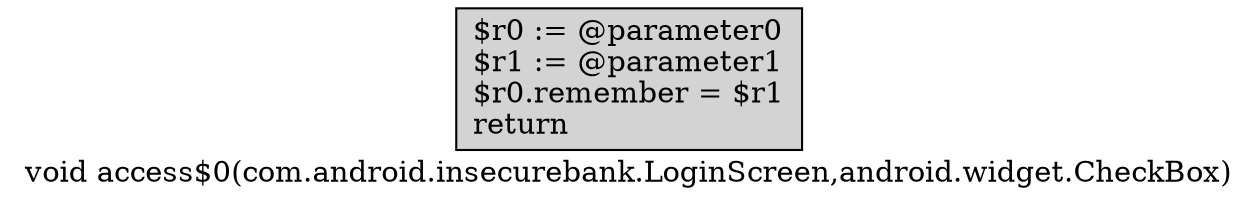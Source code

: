 digraph "void access$0(com.android.insecurebank.LoginScreen,android.widget.CheckBox)" {
    label="void access$0(com.android.insecurebank.LoginScreen,android.widget.CheckBox)";
    node [shape=box];
    "0" [style=filled,fillcolor=gray,style=filled,fillcolor=lightgray,label="$r0 := @parameter0\l$r1 := @parameter1\l$r0.remember = $r1\lreturn\l",];
}
